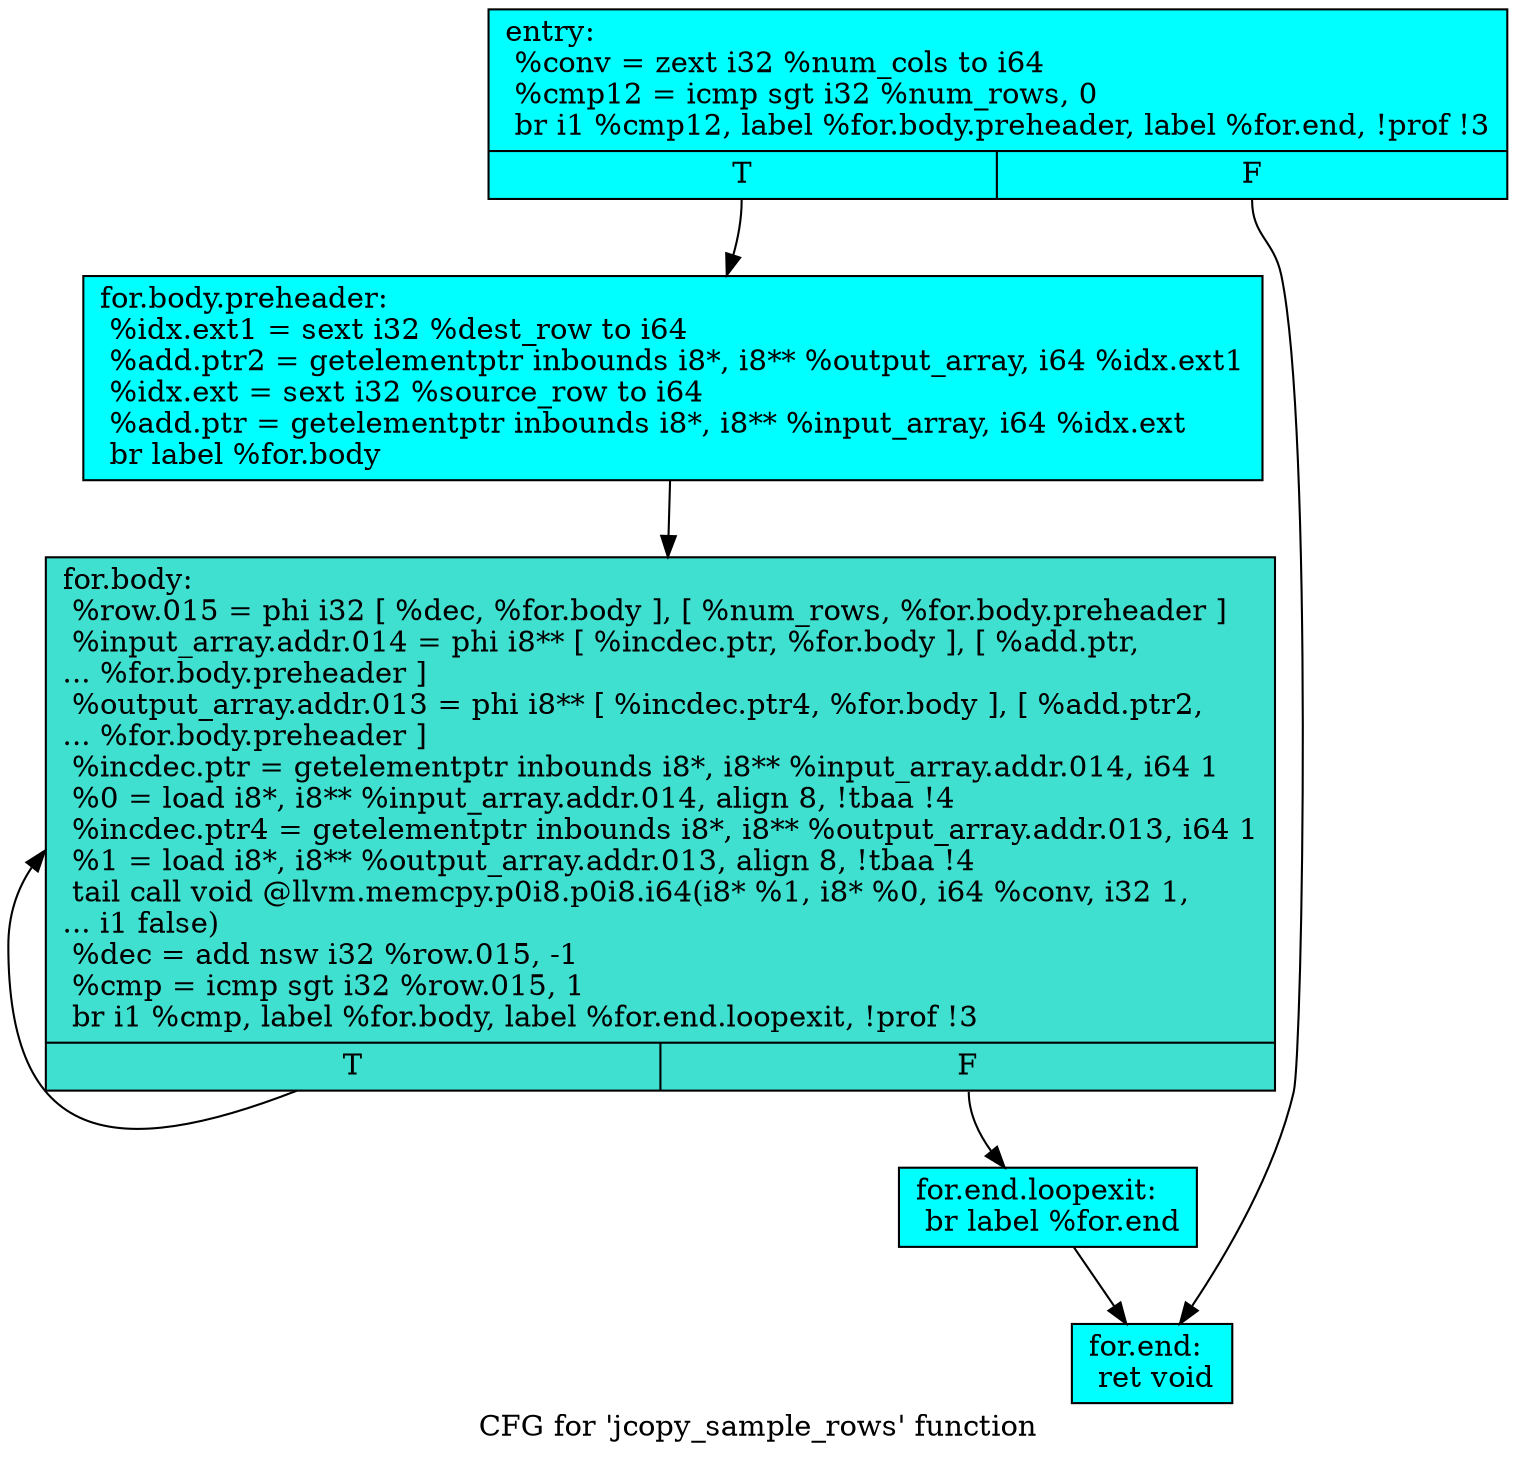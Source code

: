 digraph "CFG for 'jcopy_sample_rows' function" {
	label="CFG for 'jcopy_sample_rows' function";

	Node0x57ef160 [shape=record, style = filled, fillcolor = cyan, label="{entry:\l  %conv = zext i32 %num_cols to i64\l  %cmp12 = icmp sgt i32 %num_rows, 0\l  br i1 %cmp12, label %for.body.preheader, label %for.end, !prof !3\l|{<s0>T|<s1>F}}"];
	Node0x57ef160:s0 -> Node0x57ef8e0;
	Node0x57ef160:s1 -> Node0x57ef9e0;
	Node0x57ef8e0 [shape=record, style = filled, fillcolor = cyan, label="{for.body.preheader:                               \l  %idx.ext1 = sext i32 %dest_row to i64\l  %add.ptr2 = getelementptr inbounds i8*, i8** %output_array, i64 %idx.ext1\l  %idx.ext = sext i32 %source_row to i64\l  %add.ptr = getelementptr inbounds i8*, i8** %input_array, i64 %idx.ext\l  br label %for.body\l}"];
	Node0x57ef8e0 -> Node0x57ef530;
	Node0x57ef530 [shape=record, style = filled, fillcolor = turquoise, label="{for.body:                                         \l  %row.015 = phi i32 [ %dec, %for.body ], [ %num_rows, %for.body.preheader ]\l  %input_array.addr.014 = phi i8** [ %incdec.ptr, %for.body ], [ %add.ptr,\l... %for.body.preheader ]\l  %output_array.addr.013 = phi i8** [ %incdec.ptr4, %for.body ], [ %add.ptr2,\l... %for.body.preheader ]\l  %incdec.ptr = getelementptr inbounds i8*, i8** %input_array.addr.014, i64 1\l  %0 = load i8*, i8** %input_array.addr.014, align 8, !tbaa !4\l  %incdec.ptr4 = getelementptr inbounds i8*, i8** %output_array.addr.013, i64 1\l  %1 = load i8*, i8** %output_array.addr.013, align 8, !tbaa !4\l  tail call void @llvm.memcpy.p0i8.p0i8.i64(i8* %1, i8* %0, i64 %conv, i32 1,\l... i1 false)\l  %dec = add nsw i32 %row.015, -1\l  %cmp = icmp sgt i32 %row.015, 1\l  br i1 %cmp, label %for.body, label %for.end.loopexit, !prof !3\l|{<s0>T|<s1>F}}"];
	Node0x57ef530:s0 -> Node0x57ef530;
	Node0x57ef530:s1 -> Node0x57f23b0;
	Node0x57f23b0 [shape=record, style = filled, fillcolor = cyan, label="{for.end.loopexit:                                 \l  br label %for.end\l}"];
	Node0x57f23b0 -> Node0x57ef9e0;
	Node0x57ef9e0 [shape=record, style = filled, fillcolor = cyan, label="{for.end:                                          \l  ret void\l}"];
}
